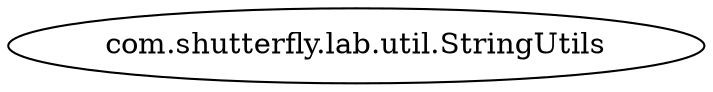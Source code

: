 digraph dependencyGraph {
 concentrate=true;
 rankdir="LR"; 
ranksep="2.0";
"com.shutterfly.lab.util.StringUtils"; 
}
